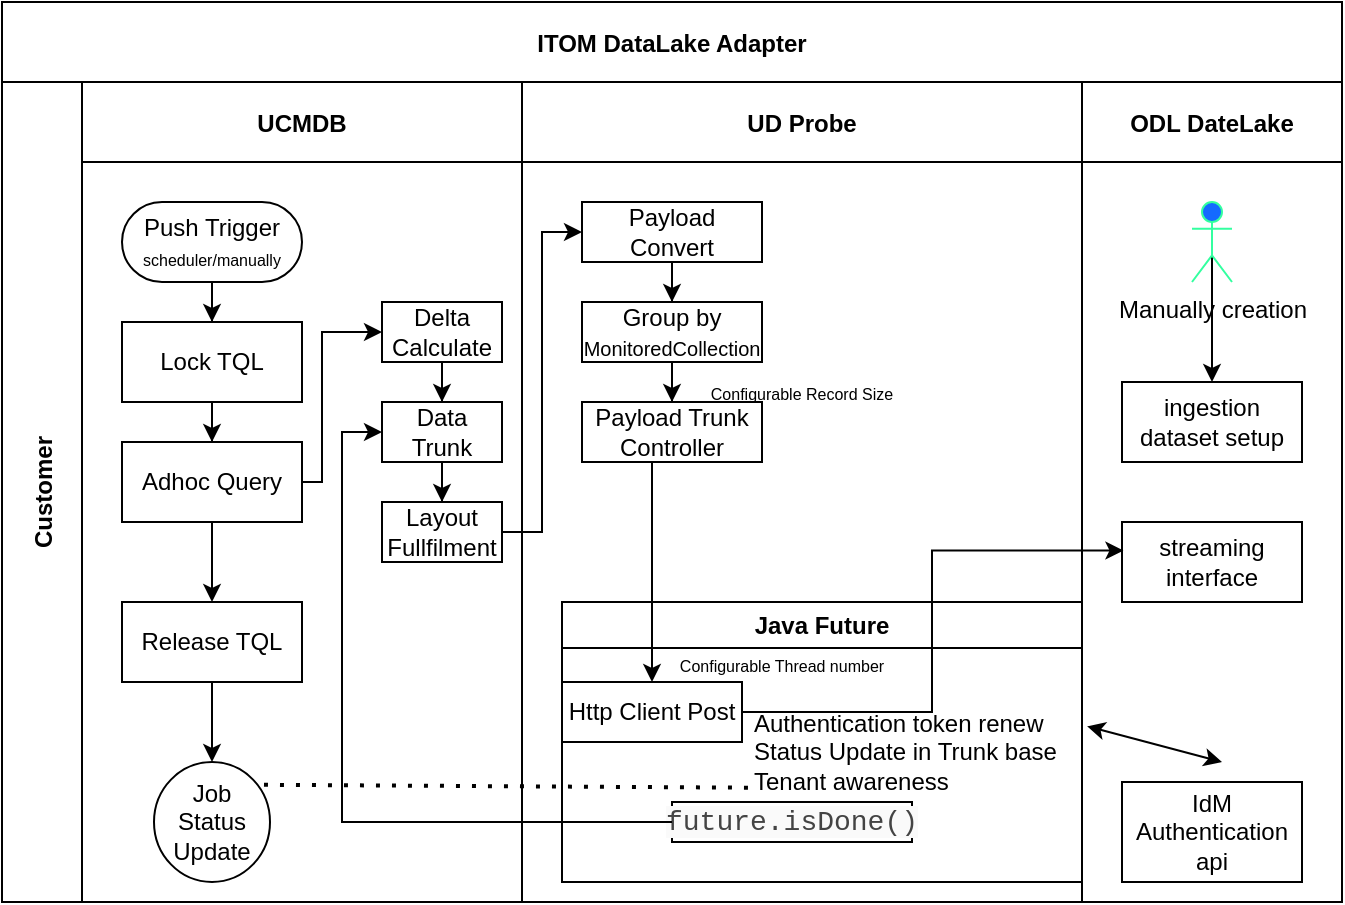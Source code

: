 <mxfile version="24.7.10">
  <diagram id="kgpKYQtTHZ0yAKxKKP6v" name="Page-1">
    <mxGraphModel dx="1395" dy="622" grid="1" gridSize="10" guides="1" tooltips="1" connect="1" arrows="1" fold="1" page="1" pageScale="1" pageWidth="850" pageHeight="1100" math="0" shadow="0">
      <root>
        <mxCell id="0" />
        <mxCell id="1" parent="0" />
        <mxCell id="3nuBFxr9cyL0pnOWT2aG-1" value="ITOM DataLake Adapter" style="shape=table;childLayout=tableLayout;startSize=40;collapsible=0;recursiveResize=0;expand=0;fillColor=none;fontStyle=1" parent="1" vertex="1">
          <mxGeometry x="100" y="20" width="670" height="450" as="geometry" />
        </mxCell>
        <mxCell id="3nuBFxr9cyL0pnOWT2aG-3" value="Customer" style="shape=tableRow;horizontal=0;swimlaneHead=0;swimlaneBody=0;top=0;left=0;bottom=0;right=0;fillColor=none;points=[[0,0.5],[1,0.5]];portConstraint=eastwest;startSize=40;collapsible=0;recursiveResize=0;expand=0;fontStyle=1;" parent="3nuBFxr9cyL0pnOWT2aG-1" vertex="1">
          <mxGeometry y="40" width="670" height="410" as="geometry" />
        </mxCell>
        <mxCell id="vlgKqU3BJfB3wP-u6Uwp-19" value="" style="edgeStyle=orthogonalEdgeStyle;rounded=0;orthogonalLoop=1;jettySize=auto;html=1;" parent="3nuBFxr9cyL0pnOWT2aG-3" source="vlgKqU3BJfB3wP-u6Uwp-16" target="vlgKqU3BJfB3wP-u6Uwp-18" edge="1">
          <mxGeometry relative="1" as="geometry">
            <Array as="points">
              <mxPoint x="270" y="225" />
              <mxPoint x="270" y="75" />
            </Array>
          </mxGeometry>
        </mxCell>
        <mxCell id="3nuBFxr9cyL0pnOWT2aG-4" value="UCMDB" style="swimlane;swimlaneHead=0;swimlaneBody=0;connectable=0;fillColor=none;startSize=40;collapsible=0;recursiveResize=0;expand=0;fontStyle=1;" parent="3nuBFxr9cyL0pnOWT2aG-3" vertex="1">
          <mxGeometry x="40" width="220" height="410" as="geometry">
            <mxRectangle width="220" height="410" as="alternateBounds" />
          </mxGeometry>
        </mxCell>
        <mxCell id="3nuBFxr9cyL0pnOWT2aG-5" style="edgeStyle=orthogonalEdgeStyle;rounded=0;orthogonalLoop=1;jettySize=auto;html=1;" parent="3nuBFxr9cyL0pnOWT2aG-4" source="3nuBFxr9cyL0pnOWT2aG-6" target="3nuBFxr9cyL0pnOWT2aG-7" edge="1">
          <mxGeometry relative="1" as="geometry" />
        </mxCell>
        <mxCell id="3nuBFxr9cyL0pnOWT2aG-6" value="Push Trigger&lt;br&gt;&lt;font style=&quot;font-size: 8px;&quot;&gt;scheduler/manually&lt;/font&gt;" style="rounded=1;whiteSpace=wrap;html=1;arcSize=50;" parent="3nuBFxr9cyL0pnOWT2aG-4" vertex="1">
          <mxGeometry x="20" y="60" width="90" height="40" as="geometry" />
        </mxCell>
        <mxCell id="vlgKqU3BJfB3wP-u6Uwp-5" value="" style="edgeStyle=orthogonalEdgeStyle;rounded=0;orthogonalLoop=1;jettySize=auto;html=1;" parent="3nuBFxr9cyL0pnOWT2aG-4" source="3nuBFxr9cyL0pnOWT2aG-7" target="vlgKqU3BJfB3wP-u6Uwp-4" edge="1">
          <mxGeometry relative="1" as="geometry" />
        </mxCell>
        <mxCell id="3nuBFxr9cyL0pnOWT2aG-7" value="Lock TQL" style="rounded=0;whiteSpace=wrap;html=1;" parent="3nuBFxr9cyL0pnOWT2aG-4" vertex="1">
          <mxGeometry x="20" y="120" width="90" height="40" as="geometry" />
        </mxCell>
        <mxCell id="vlgKqU3BJfB3wP-u6Uwp-7" value="" style="edgeStyle=orthogonalEdgeStyle;rounded=0;orthogonalLoop=1;jettySize=auto;html=1;" parent="3nuBFxr9cyL0pnOWT2aG-4" source="vlgKqU3BJfB3wP-u6Uwp-4" target="vlgKqU3BJfB3wP-u6Uwp-6" edge="1">
          <mxGeometry relative="1" as="geometry" />
        </mxCell>
        <mxCell id="vlgKqU3BJfB3wP-u6Uwp-4" value="Adhoc Query" style="rounded=0;whiteSpace=wrap;html=1;" parent="3nuBFxr9cyL0pnOWT2aG-4" vertex="1">
          <mxGeometry x="20" y="180" width="90" height="40" as="geometry" />
        </mxCell>
        <mxCell id="vlgKqU3BJfB3wP-u6Uwp-9" value="" style="edgeStyle=orthogonalEdgeStyle;rounded=0;orthogonalLoop=1;jettySize=auto;html=1;" parent="3nuBFxr9cyL0pnOWT2aG-4" source="vlgKqU3BJfB3wP-u6Uwp-6" target="vlgKqU3BJfB3wP-u6Uwp-8" edge="1">
          <mxGeometry relative="1" as="geometry" />
        </mxCell>
        <mxCell id="vlgKqU3BJfB3wP-u6Uwp-6" value="Release TQL" style="rounded=0;whiteSpace=wrap;html=1;" parent="3nuBFxr9cyL0pnOWT2aG-4" vertex="1">
          <mxGeometry x="20" y="260" width="90" height="40" as="geometry" />
        </mxCell>
        <mxCell id="vlgKqU3BJfB3wP-u6Uwp-8" value="Job Status Update" style="ellipse;whiteSpace=wrap;html=1;rounded=0;" parent="3nuBFxr9cyL0pnOWT2aG-4" vertex="1">
          <mxGeometry x="36" y="340" width="58" height="60" as="geometry" />
        </mxCell>
        <mxCell id="vlgKqU3BJfB3wP-u6Uwp-15" value="" style="edgeStyle=orthogonalEdgeStyle;rounded=0;orthogonalLoop=1;jettySize=auto;html=1;" parent="3nuBFxr9cyL0pnOWT2aG-4" source="vlgKqU3BJfB3wP-u6Uwp-10" target="vlgKqU3BJfB3wP-u6Uwp-14" edge="1">
          <mxGeometry relative="1" as="geometry" />
        </mxCell>
        <mxCell id="vlgKqU3BJfB3wP-u6Uwp-10" value="Delta Calculate" style="whiteSpace=wrap;html=1;rounded=0;" parent="3nuBFxr9cyL0pnOWT2aG-4" vertex="1">
          <mxGeometry x="150" y="110" width="60" height="30" as="geometry" />
        </mxCell>
        <mxCell id="vlgKqU3BJfB3wP-u6Uwp-11" value="" style="edgeStyle=orthogonalEdgeStyle;rounded=0;orthogonalLoop=1;jettySize=auto;html=1;" parent="3nuBFxr9cyL0pnOWT2aG-4" source="vlgKqU3BJfB3wP-u6Uwp-4" target="vlgKqU3BJfB3wP-u6Uwp-10" edge="1">
          <mxGeometry relative="1" as="geometry">
            <Array as="points">
              <mxPoint x="120" y="200" />
              <mxPoint x="120" y="125" />
            </Array>
          </mxGeometry>
        </mxCell>
        <mxCell id="vlgKqU3BJfB3wP-u6Uwp-17" value="" style="edgeStyle=orthogonalEdgeStyle;rounded=0;orthogonalLoop=1;jettySize=auto;html=1;" parent="3nuBFxr9cyL0pnOWT2aG-4" source="vlgKqU3BJfB3wP-u6Uwp-14" target="vlgKqU3BJfB3wP-u6Uwp-16" edge="1">
          <mxGeometry relative="1" as="geometry" />
        </mxCell>
        <mxCell id="vlgKqU3BJfB3wP-u6Uwp-14" value="Data Trunk" style="whiteSpace=wrap;html=1;rounded=0;" parent="3nuBFxr9cyL0pnOWT2aG-4" vertex="1">
          <mxGeometry x="150" y="160" width="60" height="30" as="geometry" />
        </mxCell>
        <mxCell id="vlgKqU3BJfB3wP-u6Uwp-16" value="Layout Fullfilment" style="whiteSpace=wrap;html=1;rounded=0;" parent="3nuBFxr9cyL0pnOWT2aG-4" vertex="1">
          <mxGeometry x="150" y="210" width="60" height="30" as="geometry" />
        </mxCell>
        <mxCell id="3nuBFxr9cyL0pnOWT2aG-8" value="UD Probe" style="swimlane;swimlaneHead=0;swimlaneBody=0;connectable=0;fillColor=none;startSize=40;collapsible=0;recursiveResize=0;expand=0;fontStyle=1;" parent="3nuBFxr9cyL0pnOWT2aG-3" vertex="1">
          <mxGeometry x="260" width="280" height="410" as="geometry">
            <mxRectangle width="280" height="410" as="alternateBounds" />
          </mxGeometry>
        </mxCell>
        <mxCell id="vlgKqU3BJfB3wP-u6Uwp-22" value="Java Future" style="swimlane;whiteSpace=wrap;html=1;" parent="3nuBFxr9cyL0pnOWT2aG-8" vertex="1">
          <mxGeometry x="20" y="260" width="260" height="140" as="geometry" />
        </mxCell>
        <mxCell id="vlgKqU3BJfB3wP-u6Uwp-29" value="Http Client Post" style="whiteSpace=wrap;html=1;rounded=0;" parent="vlgKqU3BJfB3wP-u6Uwp-22" vertex="1">
          <mxGeometry y="40" width="90" height="30" as="geometry" />
        </mxCell>
        <mxCell id="vlgKqU3BJfB3wP-u6Uwp-32" value="&lt;font style=&quot;font-size: 12px;&quot;&gt;Authentication token renew&lt;/font&gt;&lt;div&gt;&lt;font style=&quot;font-size: 12px;&quot;&gt;&lt;font style=&quot;&quot;&gt;Status Update in Trunk base&lt;/font&gt;&lt;br&gt;&lt;/font&gt;&lt;/div&gt;&lt;div&gt;&lt;font style=&quot;font-size: 12px;&quot;&gt;Tenant awareness&lt;/font&gt;&lt;/div&gt;" style="text;strokeColor=none;fillColor=none;align=left;verticalAlign=middle;spacingLeft=4;spacingRight=4;overflow=hidden;points=[[0,0.5],[1,0.5]];portConstraint=eastwest;rotatable=0;whiteSpace=wrap;html=1;" parent="vlgKqU3BJfB3wP-u6Uwp-22" vertex="1">
          <mxGeometry x="90" y="50" width="170" height="50" as="geometry" />
        </mxCell>
        <mxCell id="vlgKqU3BJfB3wP-u6Uwp-34" value="&lt;span style=&quot;color: rgb(68, 68, 68); font-family: &amp;quot;Source Code Pro&amp;quot;, Consolas, &amp;quot;Bitstream Vera Sans Mono&amp;quot;, &amp;quot;Courier New&amp;quot;, Courier, monospace; font-size: 14px; text-align: start; white-space-collapse: preserve; background-color: rgb(250, 250, 250);&quot;&gt;future.isDone()&lt;/span&gt;" style="rounded=0;whiteSpace=wrap;html=1;" parent="vlgKqU3BJfB3wP-u6Uwp-22" vertex="1">
          <mxGeometry x="55" y="100" width="120" height="20" as="geometry" />
        </mxCell>
        <mxCell id="vlgKqU3BJfB3wP-u6Uwp-44" value="&lt;font style=&quot;font-size: 8px;&quot;&gt;Configurable Thread number&lt;/font&gt;" style="text;html=1;align=center;verticalAlign=middle;whiteSpace=wrap;rounded=0;" parent="vlgKqU3BJfB3wP-u6Uwp-22" vertex="1">
          <mxGeometry x="50" y="16" width="120" height="30" as="geometry" />
        </mxCell>
        <mxCell id="vlgKqU3BJfB3wP-u6Uwp-18" value="Payload Convert" style="whiteSpace=wrap;html=1;rounded=0;" parent="3nuBFxr9cyL0pnOWT2aG-8" vertex="1">
          <mxGeometry x="30" y="60" width="90" height="30" as="geometry" />
        </mxCell>
        <mxCell id="vlgKqU3BJfB3wP-u6Uwp-21" value="" style="edgeStyle=orthogonalEdgeStyle;rounded=0;orthogonalLoop=1;jettySize=auto;html=1;" parent="3nuBFxr9cyL0pnOWT2aG-8" source="vlgKqU3BJfB3wP-u6Uwp-18" target="vlgKqU3BJfB3wP-u6Uwp-20" edge="1">
          <mxGeometry relative="1" as="geometry" />
        </mxCell>
        <mxCell id="vlgKqU3BJfB3wP-u6Uwp-20" value="Group by&lt;br&gt;&lt;font style=&quot;font-size: 10px;&quot;&gt;MonitoredCollection&lt;/font&gt;" style="whiteSpace=wrap;html=1;rounded=0;" parent="3nuBFxr9cyL0pnOWT2aG-8" vertex="1">
          <mxGeometry x="30" y="110" width="90" height="30" as="geometry" />
        </mxCell>
        <mxCell id="vlgKqU3BJfB3wP-u6Uwp-24" value="" style="edgeStyle=orthogonalEdgeStyle;rounded=0;orthogonalLoop=1;jettySize=auto;html=1;" parent="3nuBFxr9cyL0pnOWT2aG-8" source="vlgKqU3BJfB3wP-u6Uwp-20" target="vlgKqU3BJfB3wP-u6Uwp-23" edge="1">
          <mxGeometry relative="1" as="geometry" />
        </mxCell>
        <mxCell id="vlgKqU3BJfB3wP-u6Uwp-23" value="Payload Trunk Controller" style="whiteSpace=wrap;html=1;rounded=0;" parent="3nuBFxr9cyL0pnOWT2aG-8" vertex="1">
          <mxGeometry x="30" y="160" width="90" height="30" as="geometry" />
        </mxCell>
        <mxCell id="vlgKqU3BJfB3wP-u6Uwp-30" value="" style="edgeStyle=orthogonalEdgeStyle;rounded=0;orthogonalLoop=1;jettySize=auto;html=1;" parent="3nuBFxr9cyL0pnOWT2aG-8" source="vlgKqU3BJfB3wP-u6Uwp-23" target="vlgKqU3BJfB3wP-u6Uwp-29" edge="1">
          <mxGeometry relative="1" as="geometry">
            <Array as="points">
              <mxPoint x="65" y="210" />
              <mxPoint x="65" y="210" />
            </Array>
          </mxGeometry>
        </mxCell>
        <mxCell id="vlgKqU3BJfB3wP-u6Uwp-45" value="&lt;font style=&quot;font-size: 8px;&quot;&gt;Configurable Record Size&lt;/font&gt;" style="text;html=1;align=center;verticalAlign=middle;whiteSpace=wrap;rounded=0;" parent="3nuBFxr9cyL0pnOWT2aG-8" vertex="1">
          <mxGeometry x="80" y="140" width="120" height="30" as="geometry" />
        </mxCell>
        <mxCell id="3nuBFxr9cyL0pnOWT2aG-11" value="ODL DateLake" style="swimlane;swimlaneHead=0;swimlaneBody=0;connectable=0;fillColor=none;startSize=40;collapsible=0;recursiveResize=0;expand=0;fontStyle=1;" parent="3nuBFxr9cyL0pnOWT2aG-3" vertex="1">
          <mxGeometry x="540" width="130" height="410" as="geometry">
            <mxRectangle width="130" height="410" as="alternateBounds" />
          </mxGeometry>
        </mxCell>
        <mxCell id="3nuBFxr9cyL0pnOWT2aG-13" value="streaming interface" style="rounded=0;whiteSpace=wrap;html=1;" parent="3nuBFxr9cyL0pnOWT2aG-11" vertex="1">
          <mxGeometry x="20" y="220" width="90" height="40" as="geometry" />
        </mxCell>
        <mxCell id="vlgKqU3BJfB3wP-u6Uwp-33" value="IdM Authentication api" style="rounded=0;whiteSpace=wrap;html=1;" parent="3nuBFxr9cyL0pnOWT2aG-11" vertex="1">
          <mxGeometry x="20" y="350" width="90" height="50" as="geometry" />
        </mxCell>
        <mxCell id="vlgKqU3BJfB3wP-u6Uwp-46" value="ingestion dataset setup" style="rounded=0;whiteSpace=wrap;html=1;" parent="3nuBFxr9cyL0pnOWT2aG-11" vertex="1">
          <mxGeometry x="20" y="150" width="90" height="40" as="geometry" />
        </mxCell>
        <mxCell id="vlgKqU3BJfB3wP-u6Uwp-53" style="edgeStyle=orthogonalEdgeStyle;rounded=0;orthogonalLoop=1;jettySize=auto;html=1;exitX=0.5;exitY=0.5;exitDx=0;exitDy=0;exitPerimeter=0;" parent="3nuBFxr9cyL0pnOWT2aG-11" source="vlgKqU3BJfB3wP-u6Uwp-47" target="vlgKqU3BJfB3wP-u6Uwp-46" edge="1">
          <mxGeometry relative="1" as="geometry" />
        </mxCell>
        <mxCell id="vlgKqU3BJfB3wP-u6Uwp-47" value="Manually creation" style="shape=umlActor;verticalLabelPosition=bottom;verticalAlign=top;html=1;outlineConnect=0;strokeColor=#33FFA0;fillColor=#146AFF;" parent="3nuBFxr9cyL0pnOWT2aG-11" vertex="1">
          <mxGeometry x="55" y="60" width="20" height="40" as="geometry" />
        </mxCell>
        <mxCell id="vlgKqU3BJfB3wP-u6Uwp-31" style="edgeStyle=orthogonalEdgeStyle;rounded=0;orthogonalLoop=1;jettySize=auto;html=1;entryX=0.008;entryY=0.357;entryDx=0;entryDy=0;entryPerimeter=0;" parent="3nuBFxr9cyL0pnOWT2aG-3" source="vlgKqU3BJfB3wP-u6Uwp-29" target="3nuBFxr9cyL0pnOWT2aG-13" edge="1">
          <mxGeometry relative="1" as="geometry" />
        </mxCell>
        <mxCell id="vlgKqU3BJfB3wP-u6Uwp-40" value="" style="endArrow=none;dashed=1;html=1;dashPattern=1 3;strokeWidth=2;rounded=0;entryX=0.027;entryY=0.857;entryDx=0;entryDy=0;entryPerimeter=0;exitX=0.948;exitY=0.19;exitDx=0;exitDy=0;exitPerimeter=0;" parent="3nuBFxr9cyL0pnOWT2aG-3" source="vlgKqU3BJfB3wP-u6Uwp-8" target="vlgKqU3BJfB3wP-u6Uwp-32" edge="1">
          <mxGeometry width="50" height="50" relative="1" as="geometry">
            <mxPoint x="160" y="340" as="sourcePoint" />
            <mxPoint x="370" y="290" as="targetPoint" />
          </mxGeometry>
        </mxCell>
        <mxCell id="vlgKqU3BJfB3wP-u6Uwp-41" value="" style="edgeStyle=orthogonalEdgeStyle;rounded=0;orthogonalLoop=1;jettySize=auto;html=1;exitX=0;exitY=0.5;exitDx=0;exitDy=0;entryX=0;entryY=0.5;entryDx=0;entryDy=0;" parent="3nuBFxr9cyL0pnOWT2aG-3" source="vlgKqU3BJfB3wP-u6Uwp-34" target="vlgKqU3BJfB3wP-u6Uwp-14" edge="1">
          <mxGeometry relative="1" as="geometry">
            <mxPoint x="320" y="320" as="sourcePoint" />
            <mxPoint x="220" y="190" as="targetPoint" />
          </mxGeometry>
        </mxCell>
        <mxCell id="vlgKqU3BJfB3wP-u6Uwp-57" value="" style="endArrow=classic;startArrow=classic;html=1;rounded=0;exitX=1.015;exitY=0.243;exitDx=0;exitDy=0;exitPerimeter=0;" parent="1" source="vlgKqU3BJfB3wP-u6Uwp-32" edge="1">
          <mxGeometry width="100" height="100" relative="1" as="geometry">
            <mxPoint x="160" y="430" as="sourcePoint" />
            <mxPoint x="710" y="400" as="targetPoint" />
          </mxGeometry>
        </mxCell>
      </root>
    </mxGraphModel>
  </diagram>
</mxfile>
